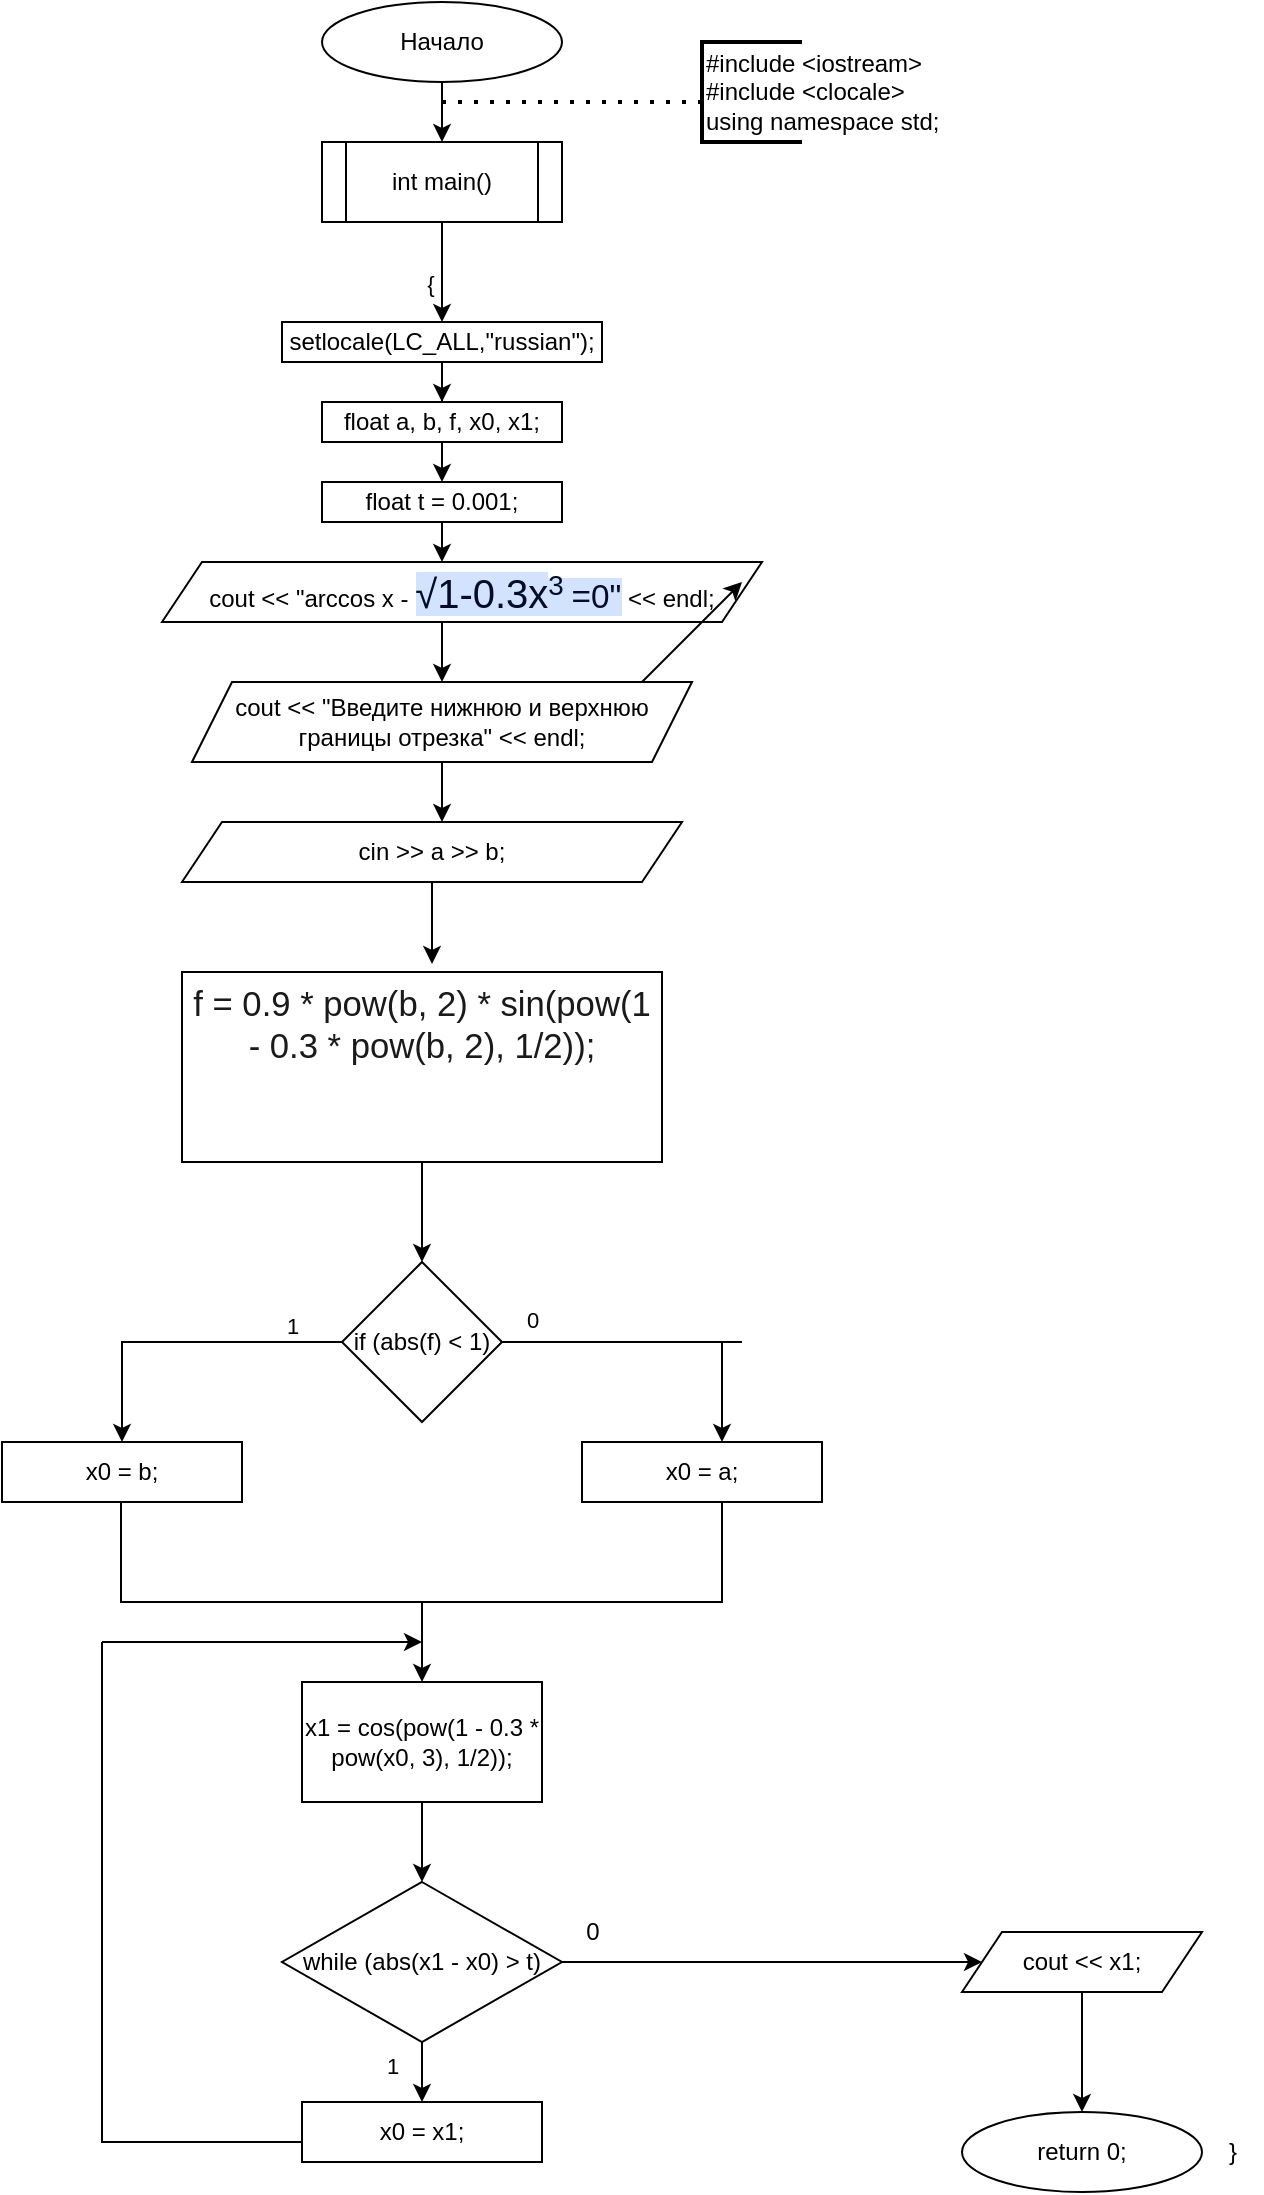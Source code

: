 <mxfile version="24.7.17">
  <diagram name="Страница — 1" id="2ehGmA7eK2Htonjvz4n1">
    <mxGraphModel dx="1107" dy="661" grid="1" gridSize="10" guides="1" tooltips="1" connect="1" arrows="1" fold="1" page="1" pageScale="1" pageWidth="827" pageHeight="1169" math="0" shadow="0">
      <root>
        <mxCell id="0" />
        <mxCell id="1" parent="0" />
        <mxCell id="tTeMOEKaEQ6qEERZnG2n-1" value="Начало" style="ellipse;whiteSpace=wrap;html=1;" vertex="1" parent="1">
          <mxGeometry x="230" y="40" width="120" height="40" as="geometry" />
        </mxCell>
        <mxCell id="tTeMOEKaEQ6qEERZnG2n-2" value="int main()" style="shape=process;whiteSpace=wrap;html=1;backgroundOutline=1;" vertex="1" parent="1">
          <mxGeometry x="230" y="110" width="120" height="40" as="geometry" />
        </mxCell>
        <mxCell id="tTeMOEKaEQ6qEERZnG2n-3" value="" style="endArrow=classic;html=1;rounded=0;exitX=0.5;exitY=1;exitDx=0;exitDy=0;entryX=0.5;entryY=0;entryDx=0;entryDy=0;" edge="1" parent="1" source="tTeMOEKaEQ6qEERZnG2n-1" target="tTeMOEKaEQ6qEERZnG2n-2">
          <mxGeometry width="50" height="50" relative="1" as="geometry">
            <mxPoint x="310" y="240" as="sourcePoint" />
            <mxPoint x="360" y="190" as="targetPoint" />
          </mxGeometry>
        </mxCell>
        <mxCell id="tTeMOEKaEQ6qEERZnG2n-4" value="" style="endArrow=none;dashed=1;html=1;dashPattern=1 3;strokeWidth=2;rounded=0;" edge="1" parent="1">
          <mxGeometry width="50" height="50" relative="1" as="geometry">
            <mxPoint x="290" y="90" as="sourcePoint" />
            <mxPoint x="420" y="90" as="targetPoint" />
          </mxGeometry>
        </mxCell>
        <mxCell id="tTeMOEKaEQ6qEERZnG2n-5" value="#include &amp;lt;iostream&amp;gt;&lt;div&gt;#include &amp;lt;сlocale&amp;gt;&lt;br&gt;&lt;/div&gt;&lt;div&gt;using namespace std;&lt;/div&gt;" style="strokeWidth=2;html=1;shape=mxgraph.flowchart.annotation_1;align=left;pointerEvents=1;" vertex="1" parent="1">
          <mxGeometry x="420" y="60" width="50" height="50" as="geometry" />
        </mxCell>
        <mxCell id="tTeMOEKaEQ6qEERZnG2n-6" value="" style="endArrow=classic;html=1;rounded=0;exitX=0.5;exitY=1;exitDx=0;exitDy=0;entryX=0.5;entryY=0;entryDx=0;entryDy=0;" edge="1" parent="1" source="tTeMOEKaEQ6qEERZnG2n-2" target="tTeMOEKaEQ6qEERZnG2n-10">
          <mxGeometry width="50" height="50" relative="1" as="geometry">
            <mxPoint x="310" y="240" as="sourcePoint" />
            <mxPoint x="290" y="200" as="targetPoint" />
            <Array as="points" />
          </mxGeometry>
        </mxCell>
        <mxCell id="tTeMOEKaEQ6qEERZnG2n-7" value="{" style="edgeLabel;html=1;align=center;verticalAlign=middle;resizable=0;points=[];" vertex="1" connectable="0" parent="tTeMOEKaEQ6qEERZnG2n-6">
          <mxGeometry x="-0.344" y="-1" relative="1" as="geometry">
            <mxPoint x="-5" y="14" as="offset" />
          </mxGeometry>
        </mxCell>
        <mxCell id="tTeMOEKaEQ6qEERZnG2n-8" style="edgeStyle=orthogonalEdgeStyle;rounded=0;orthogonalLoop=1;jettySize=auto;html=1;exitX=0.5;exitY=0;exitDx=0;exitDy=0;" edge="1" parent="1" source="tTeMOEKaEQ6qEERZnG2n-10">
          <mxGeometry relative="1" as="geometry">
            <mxPoint x="290" y="200" as="targetPoint" />
          </mxGeometry>
        </mxCell>
        <mxCell id="tTeMOEKaEQ6qEERZnG2n-9" style="edgeStyle=orthogonalEdgeStyle;rounded=0;orthogonalLoop=1;jettySize=auto;html=1;exitX=0.5;exitY=1;exitDx=0;exitDy=0;" edge="1" parent="1" source="tTeMOEKaEQ6qEERZnG2n-10" target="tTeMOEKaEQ6qEERZnG2n-12">
          <mxGeometry relative="1" as="geometry" />
        </mxCell>
        <mxCell id="tTeMOEKaEQ6qEERZnG2n-10" value="setlocale(LC_ALL,&quot;russian&quot;);" style="rounded=0;whiteSpace=wrap;html=1;" vertex="1" parent="1">
          <mxGeometry x="210" y="200" width="160" height="20" as="geometry" />
        </mxCell>
        <mxCell id="tTeMOEKaEQ6qEERZnG2n-11" style="edgeStyle=orthogonalEdgeStyle;rounded=0;orthogonalLoop=1;jettySize=auto;html=1;exitX=0.5;exitY=1;exitDx=0;exitDy=0;" edge="1" parent="1" source="tTeMOEKaEQ6qEERZnG2n-12">
          <mxGeometry relative="1" as="geometry">
            <mxPoint x="290" y="280" as="targetPoint" />
          </mxGeometry>
        </mxCell>
        <mxCell id="tTeMOEKaEQ6qEERZnG2n-12" value="float a, b, f, x0, x1;" style="rounded=0;whiteSpace=wrap;html=1;" vertex="1" parent="1">
          <mxGeometry x="230" y="240" width="120" height="20" as="geometry" />
        </mxCell>
        <mxCell id="tTeMOEKaEQ6qEERZnG2n-13" style="edgeStyle=orthogonalEdgeStyle;rounded=0;orthogonalLoop=1;jettySize=auto;html=1;exitX=0.5;exitY=1;exitDx=0;exitDy=0;" edge="1" parent="1" source="tTeMOEKaEQ6qEERZnG2n-14">
          <mxGeometry relative="1" as="geometry">
            <mxPoint x="290" y="320" as="targetPoint" />
          </mxGeometry>
        </mxCell>
        <mxCell id="tTeMOEKaEQ6qEERZnG2n-14" value="float t = 0.001;" style="rounded=0;whiteSpace=wrap;html=1;" vertex="1" parent="1">
          <mxGeometry x="230" y="280" width="120" height="20" as="geometry" />
        </mxCell>
        <mxCell id="tTeMOEKaEQ6qEERZnG2n-15" style="edgeStyle=orthogonalEdgeStyle;rounded=0;orthogonalLoop=1;jettySize=auto;html=1;exitX=0.5;exitY=1;exitDx=0;exitDy=0;" edge="1" parent="1" source="tTeMOEKaEQ6qEERZnG2n-16">
          <mxGeometry relative="1" as="geometry">
            <mxPoint x="290" y="450" as="targetPoint" />
          </mxGeometry>
        </mxCell>
        <mxCell id="tTeMOEKaEQ6qEERZnG2n-16" value="cout &amp;lt;&amp;lt; &quot;Введите нижнюю и верхнюю границы отрезка&quot; &amp;lt;&amp;lt; endl;" style="shape=parallelogram;perimeter=parallelogramPerimeter;whiteSpace=wrap;html=1;fixedSize=1;" vertex="1" parent="1">
          <mxGeometry x="165" y="380" width="250" height="40" as="geometry" />
        </mxCell>
        <mxCell id="tTeMOEKaEQ6qEERZnG2n-17" style="edgeStyle=orthogonalEdgeStyle;rounded=0;orthogonalLoop=1;jettySize=auto;html=1;exitX=0.5;exitY=1;exitDx=0;exitDy=0;entryX=0.5;entryY=0;entryDx=0;entryDy=0;" edge="1" parent="1" source="tTeMOEKaEQ6qEERZnG2n-18" target="tTeMOEKaEQ6qEERZnG2n-16">
          <mxGeometry relative="1" as="geometry" />
        </mxCell>
        <mxCell id="tTeMOEKaEQ6qEERZnG2n-18" value="cout &amp;lt;&amp;lt; &quot;arccos x - &lt;span style=&quot;background: linear-gradient(90deg, rgb(211, 227, 253) 50%, rgba(0, 0, 0, 0) 50%) 0% 0px / 200% 100% no-repeat rgb(255, 255, 255); color: rgb(4, 12, 40); animation: 0.75s cubic-bezier(0.05, 0.7, 0.1, 1) 0.25s 1 normal forwards running highlight; font-family: &amp;quot;Google Sans&amp;quot;, Arial, sans-serif; font-size: 20px; text-align: left;&quot;&gt;√1-0.3x&lt;/span&gt;&lt;span style=&quot;background: linear-gradient(90deg, rgb(211, 227, 253) 50%, rgba(0, 0, 0, 0) 50%) 0% 0px / 200% 100% no-repeat rgb(255, 255, 255); color: rgb(4, 12, 40); animation: 0.75s cubic-bezier(0.05, 0.7, 0.1, 1) 0.25s 1 normal forwards running highlight; font-family: &amp;quot;Google Sans&amp;quot;, Arial, sans-serif; text-align: left; font-size: 16.667px;&quot;&gt;&lt;sup&gt;3&amp;nbsp;&lt;/sup&gt;=0&quot;&lt;/span&gt;&amp;nbsp;&amp;lt;&amp;lt; endl;" style="shape=parallelogram;perimeter=parallelogramPerimeter;whiteSpace=wrap;html=1;fixedSize=1;" vertex="1" parent="1">
          <mxGeometry x="150" y="320" width="300" height="30" as="geometry" />
        </mxCell>
        <mxCell id="tTeMOEKaEQ6qEERZnG2n-19" style="edgeStyle=orthogonalEdgeStyle;rounded=0;orthogonalLoop=1;jettySize=auto;html=1;exitX=0.5;exitY=1;exitDx=0;exitDy=0;entryX=0.463;entryY=0.009;entryDx=0;entryDy=0;entryPerimeter=0;" edge="1" parent="1" source="tTeMOEKaEQ6qEERZnG2n-20">
          <mxGeometry relative="1" as="geometry">
            <mxPoint x="285" y="521" as="targetPoint" />
          </mxGeometry>
        </mxCell>
        <mxCell id="tTeMOEKaEQ6qEERZnG2n-20" value="cin &amp;gt;&amp;gt; a &amp;gt;&amp;gt; b;" style="shape=parallelogram;perimeter=parallelogramPerimeter;whiteSpace=wrap;html=1;fixedSize=1;" vertex="1" parent="1">
          <mxGeometry x="160" y="450" width="250" height="30" as="geometry" />
        </mxCell>
        <mxCell id="tTeMOEKaEQ6qEERZnG2n-21" value="" style="endArrow=classic;html=1;rounded=0;" edge="1" parent="1">
          <mxGeometry width="50" height="50" relative="1" as="geometry">
            <mxPoint x="390" y="380" as="sourcePoint" />
            <mxPoint x="440" y="330" as="targetPoint" />
          </mxGeometry>
        </mxCell>
        <mxCell id="tTeMOEKaEQ6qEERZnG2n-22" value="1" style="edgeLabel;html=1;align=center;verticalAlign=middle;resizable=0;points=[];" vertex="1" connectable="0" parent="1">
          <mxGeometry x="610" y="400" as="geometry">
            <mxPoint x="-395" y="302" as="offset" />
          </mxGeometry>
        </mxCell>
        <mxCell id="tTeMOEKaEQ6qEERZnG2n-45" style="edgeStyle=orthogonalEdgeStyle;rounded=0;orthogonalLoop=1;jettySize=auto;html=1;" edge="1" parent="1" source="tTeMOEKaEQ6qEERZnG2n-24" target="tTeMOEKaEQ6qEERZnG2n-31">
          <mxGeometry relative="1" as="geometry" />
        </mxCell>
        <mxCell id="tTeMOEKaEQ6qEERZnG2n-24" value="&#xa;&#xa;&#xa;&lt;p style=&quot;background:white&quot;&gt;&lt;span style=&quot;font-size:13.0pt;&#xa;font-family:&amp;quot;Arial&amp;quot;,sans-serif;color:#1A1A1A;background:white;mso-bidi-font-weight:&#xa;bold&quot; lang=&quot;EN-US&quot;&gt;f = 0.9 * pow(b, 2) * sin(pow(1 - 0.3 * pow(b, 2), 1/2));&lt;/span&gt;&lt;/p&gt;&#xa;&#xa;&#xa;&#xa;&#xa;&#xa;" style="rounded=0;whiteSpace=wrap;html=1;" vertex="1" parent="1">
          <mxGeometry x="160" y="525" width="240" height="95" as="geometry" />
        </mxCell>
        <mxCell id="tTeMOEKaEQ6qEERZnG2n-26" style="edgeStyle=orthogonalEdgeStyle;rounded=0;orthogonalLoop=1;jettySize=auto;html=1;exitX=0.5;exitY=1;exitDx=0;exitDy=0;" edge="1" parent="1" source="tTeMOEKaEQ6qEERZnG2n-24" target="tTeMOEKaEQ6qEERZnG2n-24">
          <mxGeometry relative="1" as="geometry" />
        </mxCell>
        <mxCell id="tTeMOEKaEQ6qEERZnG2n-30" style="edgeStyle=orthogonalEdgeStyle;rounded=0;orthogonalLoop=1;jettySize=auto;html=1;exitX=1;exitY=0.5;exitDx=0;exitDy=0;" edge="1" parent="1" source="tTeMOEKaEQ6qEERZnG2n-31">
          <mxGeometry relative="1" as="geometry">
            <mxPoint x="430" y="760" as="targetPoint" />
            <Array as="points">
              <mxPoint x="440" y="710" />
              <mxPoint x="440" y="710" />
            </Array>
          </mxGeometry>
        </mxCell>
        <mxCell id="tTeMOEKaEQ6qEERZnG2n-31" value="if (abs(f) &amp;lt; 1)" style="rhombus;whiteSpace=wrap;html=1;" vertex="1" parent="1">
          <mxGeometry x="240" y="670" width="80" height="80" as="geometry" />
        </mxCell>
        <mxCell id="tTeMOEKaEQ6qEERZnG2n-33" value="0" style="edgeLabel;html=1;align=center;verticalAlign=middle;resizable=0;points=[];" vertex="1" connectable="0" parent="1">
          <mxGeometry x="280" y="670" as="geometry">
            <mxPoint x="55" y="29" as="offset" />
          </mxGeometry>
        </mxCell>
        <mxCell id="tTeMOEKaEQ6qEERZnG2n-36" value="x0 = b;" style="rounded=0;whiteSpace=wrap;html=1;" vertex="1" parent="1">
          <mxGeometry x="70" y="760" width="120" height="30" as="geometry" />
        </mxCell>
        <mxCell id="tTeMOEKaEQ6qEERZnG2n-38" value="x0 = a;" style="rounded=0;whiteSpace=wrap;html=1;" vertex="1" parent="1">
          <mxGeometry x="360" y="760" width="120" height="30" as="geometry" />
        </mxCell>
        <mxCell id="tTeMOEKaEQ6qEERZnG2n-41" value="" style="endArrow=none;html=1;rounded=0;" edge="1" parent="1">
          <mxGeometry width="50" height="50" relative="1" as="geometry">
            <mxPoint x="280" y="840" as="sourcePoint" />
            <mxPoint x="129.5" y="790" as="targetPoint" />
            <Array as="points">
              <mxPoint x="129.5" y="840" />
            </Array>
          </mxGeometry>
        </mxCell>
        <mxCell id="tTeMOEKaEQ6qEERZnG2n-42" value="" style="endArrow=none;html=1;rounded=0;" edge="1" parent="1">
          <mxGeometry width="50" height="50" relative="1" as="geometry">
            <mxPoint x="280" y="840" as="sourcePoint" />
            <mxPoint x="430" y="790" as="targetPoint" />
            <Array as="points">
              <mxPoint x="430" y="840" />
            </Array>
          </mxGeometry>
        </mxCell>
        <mxCell id="tTeMOEKaEQ6qEERZnG2n-46" value="" style="endArrow=classic;html=1;rounded=0;" edge="1" parent="1">
          <mxGeometry width="50" height="50" relative="1" as="geometry">
            <mxPoint x="240" y="710" as="sourcePoint" />
            <mxPoint x="130" y="760" as="targetPoint" />
            <Array as="points">
              <mxPoint x="130" y="710" />
            </Array>
          </mxGeometry>
        </mxCell>
        <mxCell id="tTeMOEKaEQ6qEERZnG2n-49" value="" style="endArrow=classic;html=1;rounded=0;" edge="1" parent="1">
          <mxGeometry width="50" height="50" relative="1" as="geometry">
            <mxPoint x="280" y="840" as="sourcePoint" />
            <mxPoint x="280" y="880" as="targetPoint" />
          </mxGeometry>
        </mxCell>
        <mxCell id="tTeMOEKaEQ6qEERZnG2n-52" style="edgeStyle=orthogonalEdgeStyle;rounded=0;orthogonalLoop=1;jettySize=auto;html=1;exitX=0.5;exitY=1;exitDx=0;exitDy=0;" edge="1" parent="1" source="tTeMOEKaEQ6qEERZnG2n-50">
          <mxGeometry relative="1" as="geometry">
            <mxPoint x="280" y="980" as="targetPoint" />
          </mxGeometry>
        </mxCell>
        <mxCell id="tTeMOEKaEQ6qEERZnG2n-50" value="x1 = cos(pow(1 - 0.3 * pow(x0, 3), 1/2));" style="rounded=0;whiteSpace=wrap;html=1;" vertex="1" parent="1">
          <mxGeometry x="220" y="880" width="120" height="60" as="geometry" />
        </mxCell>
        <mxCell id="tTeMOEKaEQ6qEERZnG2n-54" style="edgeStyle=orthogonalEdgeStyle;rounded=0;orthogonalLoop=1;jettySize=auto;html=1;exitX=0.5;exitY=1;exitDx=0;exitDy=0;" edge="1" parent="1" source="tTeMOEKaEQ6qEERZnG2n-53">
          <mxGeometry relative="1" as="geometry">
            <mxPoint x="280" y="1090" as="targetPoint" />
          </mxGeometry>
        </mxCell>
        <mxCell id="tTeMOEKaEQ6qEERZnG2n-53" value="while (abs(x1 - x0) &amp;gt; t)" style="rhombus;whiteSpace=wrap;html=1;" vertex="1" parent="1">
          <mxGeometry x="210" y="980" width="140" height="80" as="geometry" />
        </mxCell>
        <mxCell id="tTeMOEKaEQ6qEERZnG2n-55" value="x0 = x1;" style="rounded=0;whiteSpace=wrap;html=1;" vertex="1" parent="1">
          <mxGeometry x="220" y="1090" width="120" height="30" as="geometry" />
        </mxCell>
        <mxCell id="tTeMOEKaEQ6qEERZnG2n-57" value="1" style="edgeLabel;html=1;align=center;verticalAlign=middle;resizable=0;points=[];" vertex="1" connectable="0" parent="1">
          <mxGeometry x="660" y="770" as="geometry">
            <mxPoint x="-395" y="302" as="offset" />
          </mxGeometry>
        </mxCell>
        <mxCell id="tTeMOEKaEQ6qEERZnG2n-59" value="" style="endArrow=none;html=1;rounded=0;" edge="1" parent="1">
          <mxGeometry width="50" height="50" relative="1" as="geometry">
            <mxPoint x="120" y="860" as="sourcePoint" />
            <mxPoint x="220" y="1110" as="targetPoint" />
            <Array as="points">
              <mxPoint x="120" y="1110" />
            </Array>
          </mxGeometry>
        </mxCell>
        <mxCell id="tTeMOEKaEQ6qEERZnG2n-60" value="" style="endArrow=classic;html=1;rounded=0;" edge="1" parent="1">
          <mxGeometry width="50" height="50" relative="1" as="geometry">
            <mxPoint x="120" y="860" as="sourcePoint" />
            <mxPoint x="280" y="860" as="targetPoint" />
          </mxGeometry>
        </mxCell>
        <mxCell id="tTeMOEKaEQ6qEERZnG2n-61" value="" style="endArrow=classic;html=1;rounded=0;" edge="1" parent="1">
          <mxGeometry width="50" height="50" relative="1" as="geometry">
            <mxPoint x="610" y="1035" as="sourcePoint" />
            <mxPoint x="610" y="1095" as="targetPoint" />
          </mxGeometry>
        </mxCell>
        <mxCell id="tTeMOEKaEQ6qEERZnG2n-62" value="return 0;" style="ellipse;whiteSpace=wrap;html=1;" vertex="1" parent="1">
          <mxGeometry x="550" y="1095" width="120" height="40" as="geometry" />
        </mxCell>
        <mxCell id="tTeMOEKaEQ6qEERZnG2n-63" value="}" style="text;html=1;align=center;verticalAlign=middle;resizable=0;points=[];autosize=1;strokeColor=none;fillColor=none;" vertex="1" parent="1">
          <mxGeometry x="670" y="1100" width="30" height="30" as="geometry" />
        </mxCell>
        <mxCell id="tTeMOEKaEQ6qEERZnG2n-64" value="0" style="text;html=1;align=center;verticalAlign=middle;resizable=0;points=[];autosize=1;strokeColor=none;fillColor=none;" vertex="1" parent="1">
          <mxGeometry x="350" y="990" width="30" height="30" as="geometry" />
        </mxCell>
        <mxCell id="tTeMOEKaEQ6qEERZnG2n-65" value="" style="endArrow=classic;html=1;rounded=0;exitX=1;exitY=0.5;exitDx=0;exitDy=0;" edge="1" parent="1">
          <mxGeometry width="50" height="50" relative="1" as="geometry">
            <mxPoint x="350" y="1020" as="sourcePoint" />
            <mxPoint x="560" y="1020" as="targetPoint" />
            <Array as="points">
              <mxPoint x="540" y="1020" />
            </Array>
          </mxGeometry>
        </mxCell>
        <mxCell id="tTeMOEKaEQ6qEERZnG2n-66" value="cout &amp;lt;&amp;lt; x1;" style="shape=parallelogram;perimeter=parallelogramPerimeter;whiteSpace=wrap;html=1;fixedSize=1;" vertex="1" parent="1">
          <mxGeometry x="550" y="1005" width="120" height="30" as="geometry" />
        </mxCell>
      </root>
    </mxGraphModel>
  </diagram>
</mxfile>
